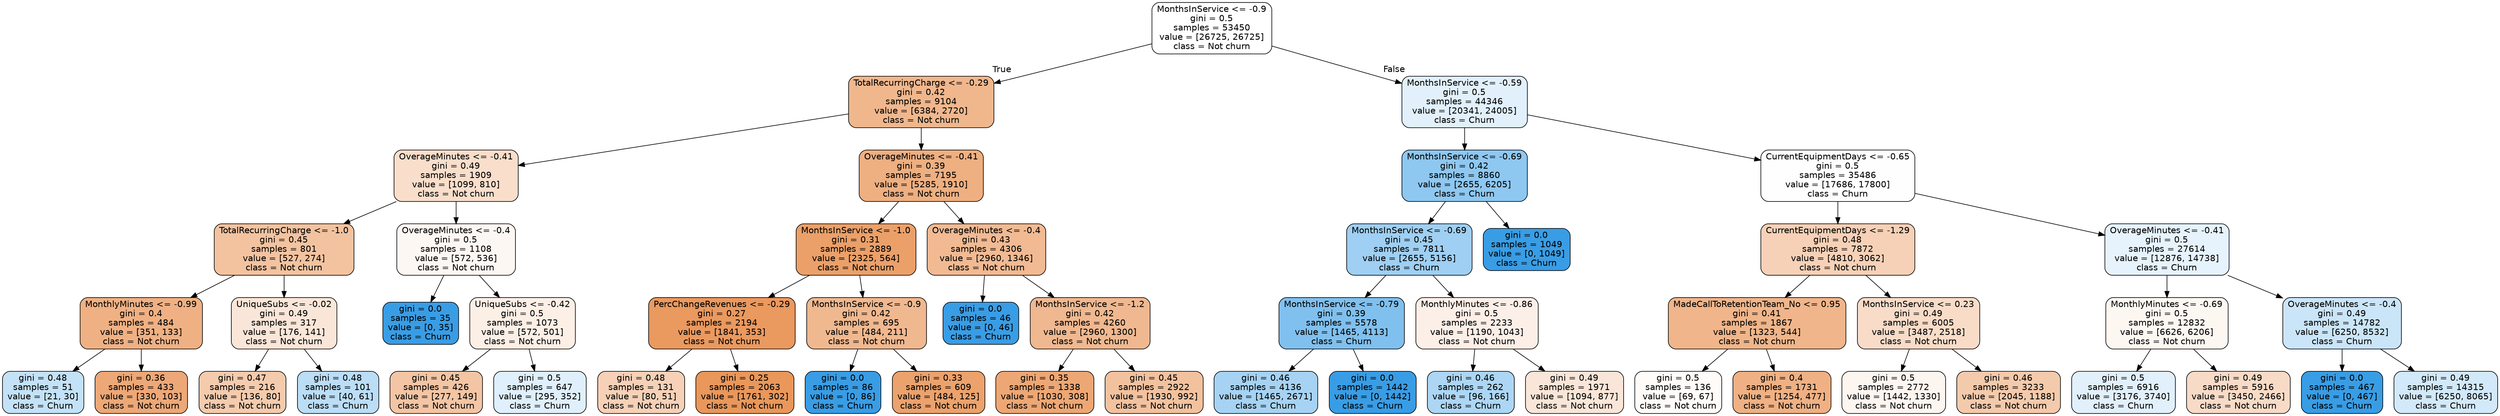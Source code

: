 digraph Tree {
node [shape=box, style="filled, rounded", color="black", fontname=helvetica] ;
edge [fontname=helvetica] ;
0 [label="MonthsInService <= -0.9\ngini = 0.5\nsamples = 53450\nvalue = [26725, 26725]\nclass = Not churn", fillcolor="#ffffff"] ;
1 [label="TotalRecurringCharge <= -0.29\ngini = 0.42\nsamples = 9104\nvalue = [6384, 2720]\nclass = Not churn", fillcolor="#f0b78d"] ;
0 -> 1 [labeldistance=2.5, labelangle=45, headlabel="True"] ;
2 [label="OverageMinutes <= -0.41\ngini = 0.49\nsamples = 1909\nvalue = [1099, 810]\nclass = Not churn", fillcolor="#f8decb"] ;
1 -> 2 ;
3 [label="TotalRecurringCharge <= -1.0\ngini = 0.45\nsamples = 801\nvalue = [527, 274]\nclass = Not churn", fillcolor="#f3c3a0"] ;
2 -> 3 ;
4 [label="MonthlyMinutes <= -0.99\ngini = 0.4\nsamples = 484\nvalue = [351, 133]\nclass = Not churn", fillcolor="#efb184"] ;
3 -> 4 ;
5 [label="gini = 0.48\nsamples = 51\nvalue = [21, 30]\nclass = Churn", fillcolor="#c4e2f7"] ;
4 -> 5 ;
6 [label="gini = 0.36\nsamples = 433\nvalue = [330, 103]\nclass = Not churn", fillcolor="#eda877"] ;
4 -> 6 ;
7 [label="UniqueSubs <= -0.02\ngini = 0.49\nsamples = 317\nvalue = [176, 141]\nclass = Not churn", fillcolor="#fae6d8"] ;
3 -> 7 ;
8 [label="gini = 0.47\nsamples = 216\nvalue = [136, 80]\nclass = Not churn", fillcolor="#f4cbad"] ;
7 -> 8 ;
9 [label="gini = 0.48\nsamples = 101\nvalue = [40, 61]\nclass = Churn", fillcolor="#bbddf6"] ;
7 -> 9 ;
10 [label="OverageMinutes <= -0.4\ngini = 0.5\nsamples = 1108\nvalue = [572, 536]\nclass = Not churn", fillcolor="#fdf7f3"] ;
2 -> 10 ;
11 [label="gini = 0.0\nsamples = 35\nvalue = [0, 35]\nclass = Churn", fillcolor="#399de5"] ;
10 -> 11 ;
12 [label="UniqueSubs <= -0.42\ngini = 0.5\nsamples = 1073\nvalue = [572, 501]\nclass = Not churn", fillcolor="#fcefe6"] ;
10 -> 12 ;
13 [label="gini = 0.45\nsamples = 426\nvalue = [277, 149]\nclass = Not churn", fillcolor="#f3c5a4"] ;
12 -> 13 ;
14 [label="gini = 0.5\nsamples = 647\nvalue = [295, 352]\nclass = Churn", fillcolor="#dfeffb"] ;
12 -> 14 ;
15 [label="OverageMinutes <= -0.41\ngini = 0.39\nsamples = 7195\nvalue = [5285, 1910]\nclass = Not churn", fillcolor="#eeaf81"] ;
1 -> 15 ;
16 [label="MonthsInService <= -1.0\ngini = 0.31\nsamples = 2889\nvalue = [2325, 564]\nclass = Not churn", fillcolor="#eba069"] ;
15 -> 16 ;
17 [label="PercChangeRevenues <= -0.29\ngini = 0.27\nsamples = 2194\nvalue = [1841, 353]\nclass = Not churn", fillcolor="#ea995f"] ;
16 -> 17 ;
18 [label="gini = 0.48\nsamples = 131\nvalue = [80, 51]\nclass = Not churn", fillcolor="#f6d1b7"] ;
17 -> 18 ;
19 [label="gini = 0.25\nsamples = 2063\nvalue = [1761, 302]\nclass = Not churn", fillcolor="#e9975b"] ;
17 -> 19 ;
20 [label="MonthsInService <= -0.9\ngini = 0.42\nsamples = 695\nvalue = [484, 211]\nclass = Not churn", fillcolor="#f0b88f"] ;
16 -> 20 ;
21 [label="gini = 0.0\nsamples = 86\nvalue = [0, 86]\nclass = Churn", fillcolor="#399de5"] ;
20 -> 21 ;
22 [label="gini = 0.33\nsamples = 609\nvalue = [484, 125]\nclass = Not churn", fillcolor="#eca26c"] ;
20 -> 22 ;
23 [label="OverageMinutes <= -0.4\ngini = 0.43\nsamples = 4306\nvalue = [2960, 1346]\nclass = Not churn", fillcolor="#f1ba93"] ;
15 -> 23 ;
24 [label="gini = 0.0\nsamples = 46\nvalue = [0, 46]\nclass = Churn", fillcolor="#399de5"] ;
23 -> 24 ;
25 [label="MonthsInService <= -1.2\ngini = 0.42\nsamples = 4260\nvalue = [2960, 1300]\nclass = Not churn", fillcolor="#f0b890"] ;
23 -> 25 ;
26 [label="gini = 0.35\nsamples = 1338\nvalue = [1030, 308]\nclass = Not churn", fillcolor="#eda774"] ;
25 -> 26 ;
27 [label="gini = 0.45\nsamples = 2922\nvalue = [1930, 992]\nclass = Not churn", fillcolor="#f2c29f"] ;
25 -> 27 ;
28 [label="MonthsInService <= -0.59\ngini = 0.5\nsamples = 44346\nvalue = [20341, 24005]\nclass = Churn", fillcolor="#e1f0fb"] ;
0 -> 28 [labeldistance=2.5, labelangle=-45, headlabel="False"] ;
29 [label="MonthsInService <= -0.69\ngini = 0.42\nsamples = 8860\nvalue = [2655, 6205]\nclass = Churn", fillcolor="#8ec7f0"] ;
28 -> 29 ;
30 [label="MonthsInService <= -0.69\ngini = 0.45\nsamples = 7811\nvalue = [2655, 5156]\nclass = Churn", fillcolor="#9fcff2"] ;
29 -> 30 ;
31 [label="MonthsInService <= -0.79\ngini = 0.39\nsamples = 5578\nvalue = [1465, 4113]\nclass = Churn", fillcolor="#80c0ee"] ;
30 -> 31 ;
32 [label="gini = 0.46\nsamples = 4136\nvalue = [1465, 2671]\nclass = Churn", fillcolor="#a6d3f3"] ;
31 -> 32 ;
33 [label="gini = 0.0\nsamples = 1442\nvalue = [0, 1442]\nclass = Churn", fillcolor="#399de5"] ;
31 -> 33 ;
34 [label="MonthlyMinutes <= -0.86\ngini = 0.5\nsamples = 2233\nvalue = [1190, 1043]\nclass = Not churn", fillcolor="#fcefe7"] ;
30 -> 34 ;
35 [label="gini = 0.46\nsamples = 262\nvalue = [96, 166]\nclass = Churn", fillcolor="#acd6f4"] ;
34 -> 35 ;
36 [label="gini = 0.49\nsamples = 1971\nvalue = [1094, 877]\nclass = Not churn", fillcolor="#fae6d8"] ;
34 -> 36 ;
37 [label="gini = 0.0\nsamples = 1049\nvalue = [0, 1049]\nclass = Churn", fillcolor="#399de5"] ;
29 -> 37 ;
38 [label="CurrentEquipmentDays <= -0.65\ngini = 0.5\nsamples = 35486\nvalue = [17686, 17800]\nclass = Churn", fillcolor="#fefeff"] ;
28 -> 38 ;
39 [label="CurrentEquipmentDays <= -1.29\ngini = 0.48\nsamples = 7872\nvalue = [4810, 3062]\nclass = Not churn", fillcolor="#f6d1b7"] ;
38 -> 39 ;
40 [label="MadeCallToRetentionTeam_No <= 0.95\ngini = 0.41\nsamples = 1867\nvalue = [1323, 544]\nclass = Not churn", fillcolor="#f0b58a"] ;
39 -> 40 ;
41 [label="gini = 0.5\nsamples = 136\nvalue = [69, 67]\nclass = Not churn", fillcolor="#fefbf9"] ;
40 -> 41 ;
42 [label="gini = 0.4\nsamples = 1731\nvalue = [1254, 477]\nclass = Not churn", fillcolor="#efb184"] ;
40 -> 42 ;
43 [label="MonthsInService <= 0.23\ngini = 0.49\nsamples = 6005\nvalue = [3487, 2518]\nclass = Not churn", fillcolor="#f8dcc8"] ;
39 -> 43 ;
44 [label="gini = 0.5\nsamples = 2772\nvalue = [1442, 1330]\nclass = Not churn", fillcolor="#fdf5f0"] ;
43 -> 44 ;
45 [label="gini = 0.46\nsamples = 3233\nvalue = [2045, 1188]\nclass = Not churn", fillcolor="#f4caac"] ;
43 -> 45 ;
46 [label="OverageMinutes <= -0.41\ngini = 0.5\nsamples = 27614\nvalue = [12876, 14738]\nclass = Churn", fillcolor="#e6f3fc"] ;
38 -> 46 ;
47 [label="MonthlyMinutes <= -0.69\ngini = 0.5\nsamples = 12832\nvalue = [6626, 6206]\nclass = Not churn", fillcolor="#fdf7f2"] ;
46 -> 47 ;
48 [label="gini = 0.5\nsamples = 6916\nvalue = [3176, 3740]\nclass = Churn", fillcolor="#e1f0fb"] ;
47 -> 48 ;
49 [label="gini = 0.49\nsamples = 5916\nvalue = [3450, 2466]\nclass = Not churn", fillcolor="#f8dbc7"] ;
47 -> 49 ;
50 [label="OverageMinutes <= -0.4\ngini = 0.49\nsamples = 14782\nvalue = [6250, 8532]\nclass = Churn", fillcolor="#cae5f8"] ;
46 -> 50 ;
51 [label="gini = 0.0\nsamples = 467\nvalue = [0, 467]\nclass = Churn", fillcolor="#399de5"] ;
50 -> 51 ;
52 [label="gini = 0.49\nsamples = 14315\nvalue = [6250, 8065]\nclass = Churn", fillcolor="#d2e9f9"] ;
50 -> 52 ;
}